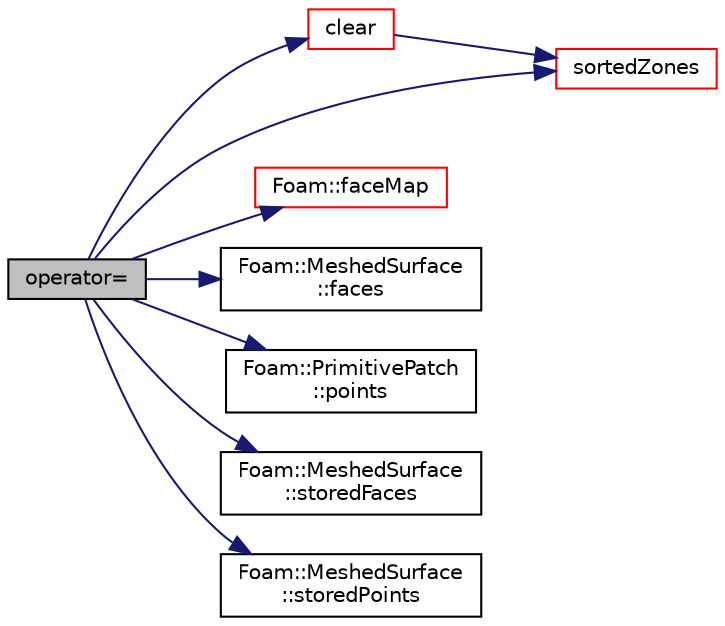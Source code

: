digraph "operator="
{
  bgcolor="transparent";
  edge [fontname="Helvetica",fontsize="10",labelfontname="Helvetica",labelfontsize="10"];
  node [fontname="Helvetica",fontsize="10",shape=record];
  rankdir="LR";
  Node3653 [label="operator=",height=0.2,width=0.4,color="black", fillcolor="grey75", style="filled", fontcolor="black"];
  Node3653 -> Node3654 [color="midnightblue",fontsize="10",style="solid",fontname="Helvetica"];
  Node3654 [label="clear",height=0.2,width=0.4,color="red",URL="$a30841.html#ac8bb3912a3ce86b15842e79d0b421204",tooltip="Clear all storage. "];
  Node3654 -> Node3657 [color="midnightblue",fontsize="10",style="solid",fontname="Helvetica"];
  Node3657 [label="sortedZones",height=0.2,width=0.4,color="red",URL="$a30841.html#a3ef52fedf8e3a917988a6f58d5fc3273",tooltip="Sort faces according to zoneIds. "];
  Node3653 -> Node3692 [color="midnightblue",fontsize="10",style="solid",fontname="Helvetica"];
  Node3692 [label="Foam::faceMap",height=0.2,width=0.4,color="red",URL="$a21851.html#aa77215843e964fac259ab06e68d0ee02"];
  Node3653 -> Node3738 [color="midnightblue",fontsize="10",style="solid",fontname="Helvetica"];
  Node3738 [label="Foam::MeshedSurface\l::faces",height=0.2,width=0.4,color="black",URL="$a30833.html#a16c6d36f7c961d037a44e5c235d9aa15",tooltip="Return const access to the faces. "];
  Node3653 -> Node3687 [color="midnightblue",fontsize="10",style="solid",fontname="Helvetica"];
  Node3687 [label="Foam::PrimitivePatch\l::points",height=0.2,width=0.4,color="black",URL="$a28693.html#aa3c7d968f31c88780c663876f64ef6a6",tooltip="Return reference to global points. "];
  Node3653 -> Node3657 [color="midnightblue",fontsize="10",style="solid",fontname="Helvetica"];
  Node3653 -> Node3739 [color="midnightblue",fontsize="10",style="solid",fontname="Helvetica"];
  Node3739 [label="Foam::MeshedSurface\l::storedFaces",height=0.2,width=0.4,color="black",URL="$a30833.html#aba1de32362845ea07612cbb52d6d19f0",tooltip="Non-const access to the faces. "];
  Node3653 -> Node3740 [color="midnightblue",fontsize="10",style="solid",fontname="Helvetica"];
  Node3740 [label="Foam::MeshedSurface\l::storedPoints",height=0.2,width=0.4,color="black",URL="$a30833.html#a42d63b7b3dcf589fbe1c4cd2bc8e3d9b",tooltip="Non-const access to global points. "];
}

